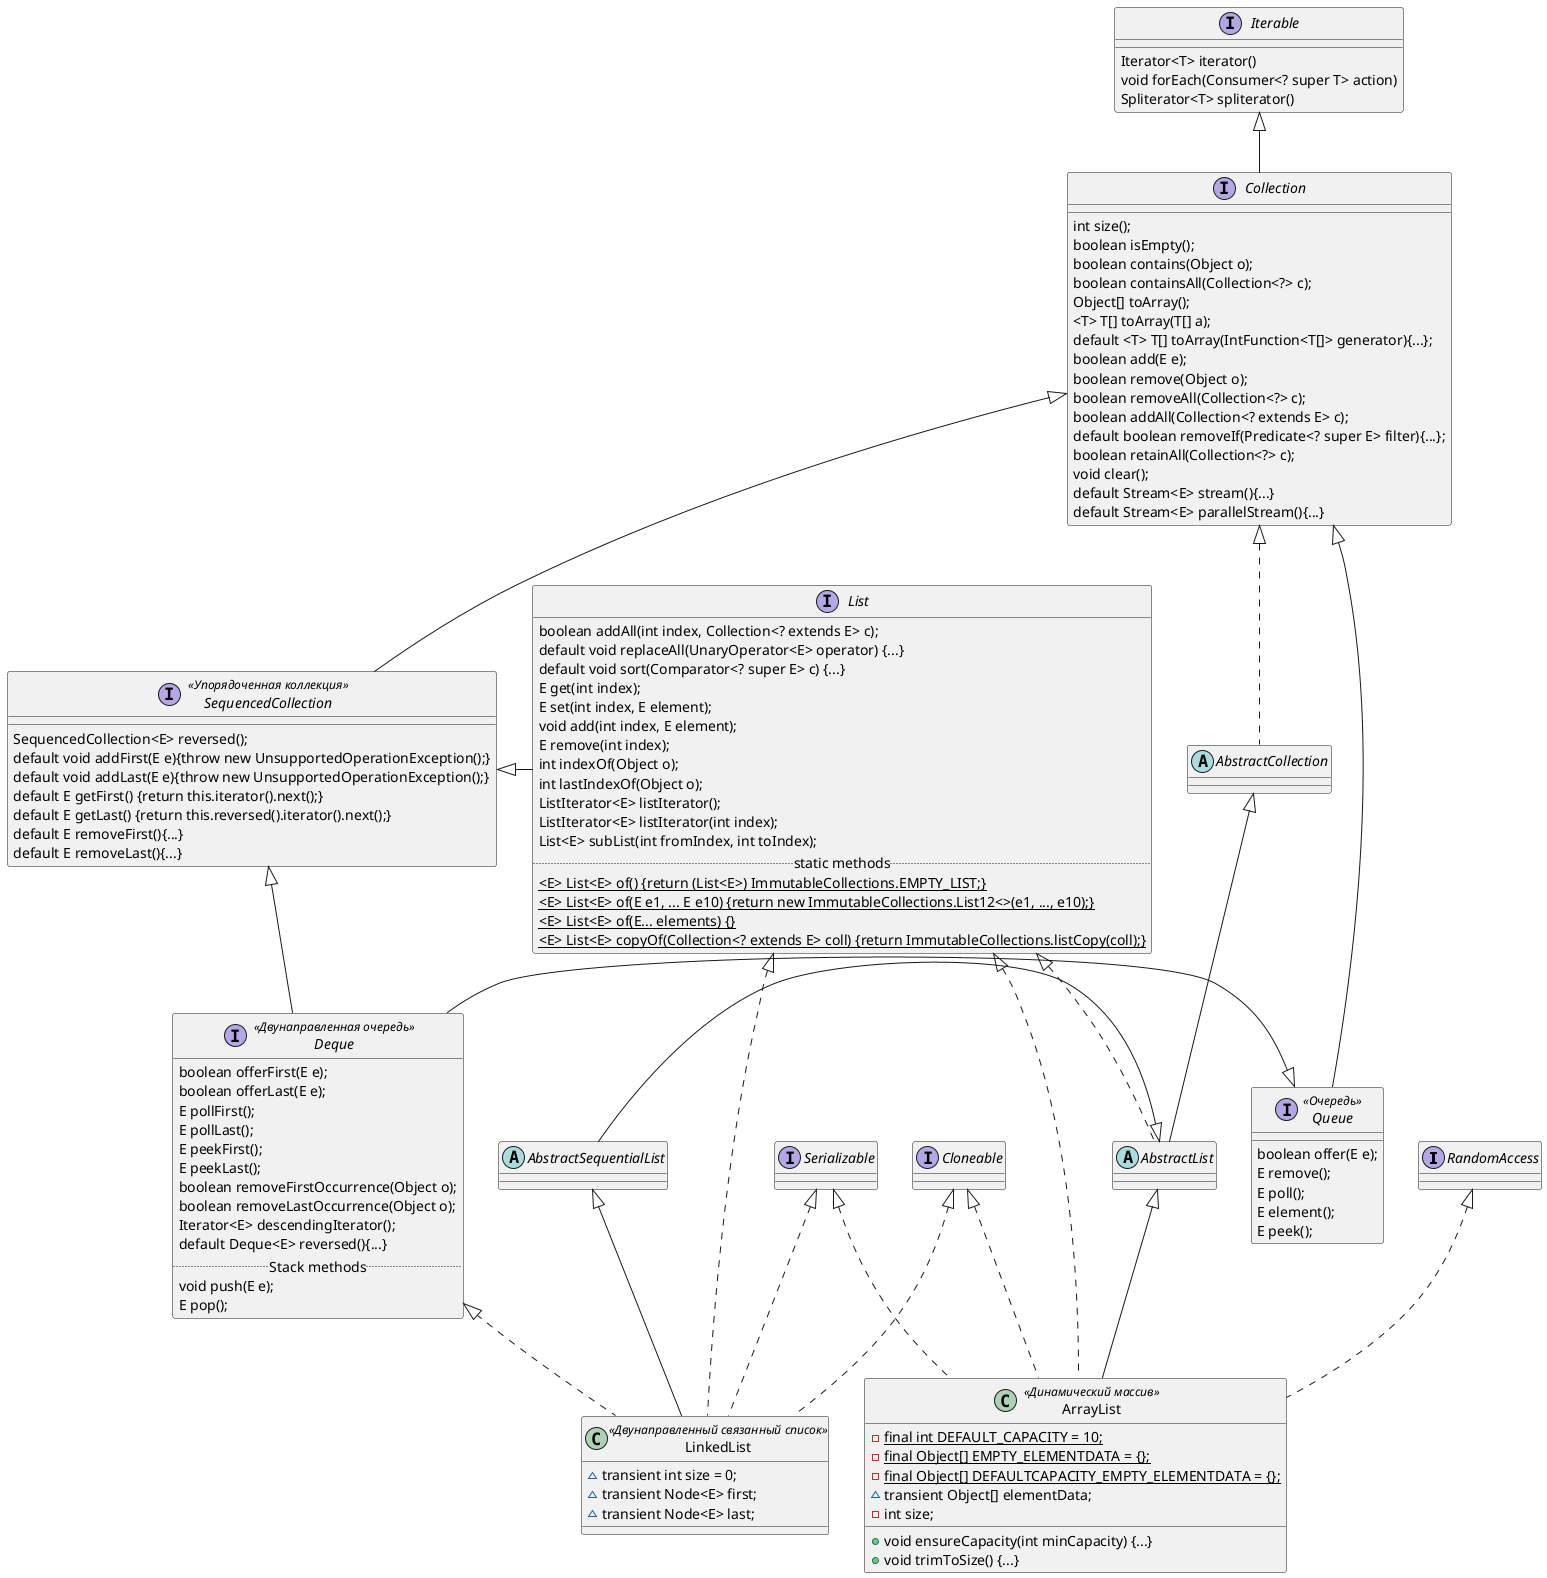 @startuml
'https://plantuml.com/class-diagram
'skinparam groupInheritance 2
'left to right direction

interface RandomAccess {
}
interface Cloneable {
}
interface Serializable {
}

interface Iterable {
Iterator<T> iterator()
void forEach(Consumer<? super T> action)
Spliterator<T> spliterator()
}

interface Collection {
int size();
boolean isEmpty();
boolean contains(Object o);
boolean containsAll(Collection<?> c);
Object[] toArray();
<T> T[] toArray(T[] a);
default <T> T[] toArray(IntFunction<T[]> generator){...};
boolean add(E e);
boolean remove(Object o);
boolean removeAll(Collection<?> c);
boolean addAll(Collection<? extends E> c);
default boolean removeIf(Predicate<? super E> filter){...};
boolean retainAll(Collection<?> c);
void clear();
default Stream<E> stream(){...}
default Stream<E> parallelStream(){...}
}

interface SequencedCollection<<Упорядоченная коллекция>>{
SequencedCollection<E> reversed();
default void addFirst(E e){throw new UnsupportedOperationException();}
default void addLast(E e){throw new UnsupportedOperationException();}
default E getFirst() {return this.iterator().next();}
default E getLast() {return this.reversed().iterator().next();}
default E removeFirst(){...}
default E removeLast(){...}
}

interface Queue <<Очередь>>{
boolean offer(E e);
E remove();
E poll();
E element();
E peek();
}

interface Deque<<Двунаправленная очередь>> {
boolean offerFirst(E e);
boolean offerLast(E e);
E pollFirst();
E pollLast();
E peekFirst();
E peekLast();
boolean removeFirstOccurrence(Object o);
boolean removeLastOccurrence(Object o);
Iterator<E> descendingIterator();
default Deque<E> reversed(){...}
..Stack methods..
void push(E e);
E pop();
}

interface List {
boolean addAll(int index, Collection<? extends E> c);
default void replaceAll(UnaryOperator<E> operator) {...}
default void sort(Comparator<? super E> c) {...}
E get(int index);
E set(int index, E element);
void add(int index, E element);
E remove(int index);
int indexOf(Object o);
int lastIndexOf(Object o);
ListIterator<E> listIterator();
ListIterator<E> listIterator(int index);
List<E> subList(int fromIndex, int toIndex);
..static methods..
{static} <E> List<E> of() {return (List<E>) ImmutableCollections.EMPTY_LIST;}
{static} <E> List<E> of(E e1, ... E e10) {return new ImmutableCollections.List12<>(e1, ..., e10);}
{static} <E> List<E> of(E... elements) {}
{static} <E> List<E> copyOf(Collection<? extends E> coll) {return ImmutableCollections.listCopy(coll);}
}

abstract class AbstractCollection {
}
abstract class AbstractList {
}

class ArrayList<<Динамический массив>> {
- {static} final int DEFAULT_CAPACITY = 10;
- {static} final Object[] EMPTY_ELEMENTDATA = {};
- {static} final Object[] DEFAULTCAPACITY_EMPTY_ELEMENTDATA = {};
~ transient Object[] elementData;
- int size;
+ void ensureCapacity(int minCapacity) {...}
+ void trimToSize() {...}
}

abstract class AbstractSequentialList {
}

class LinkedList<<Двунаправленный связанный список>> {
~transient int size = 0;
~transient Node<E> first;
~transient Node<E> last;

}

'links
Collection <|.. AbstractCollection

Iterable <|-- Collection
Collection <|- SequencedCollection
SequencedCollection <|- List

AbstractCollection <|-- AbstractList
List <|.. AbstractList

RandomAccess <|.. ArrayList
Cloneable <|.. ArrayList
Serializable <|.. ArrayList
AbstractList <|-- ArrayList
List <|.. ArrayList

Queue -|> Collection
Deque -|> Queue
SequencedCollection <|-- Deque


AbstractSequentialList -|> AbstractList
AbstractSequentialList <|-- LinkedList
List <|.. LinkedList
Deque <|.. LinkedList
Cloneable <|.. LinkedList
Serializable <|.. LinkedList

@enduml